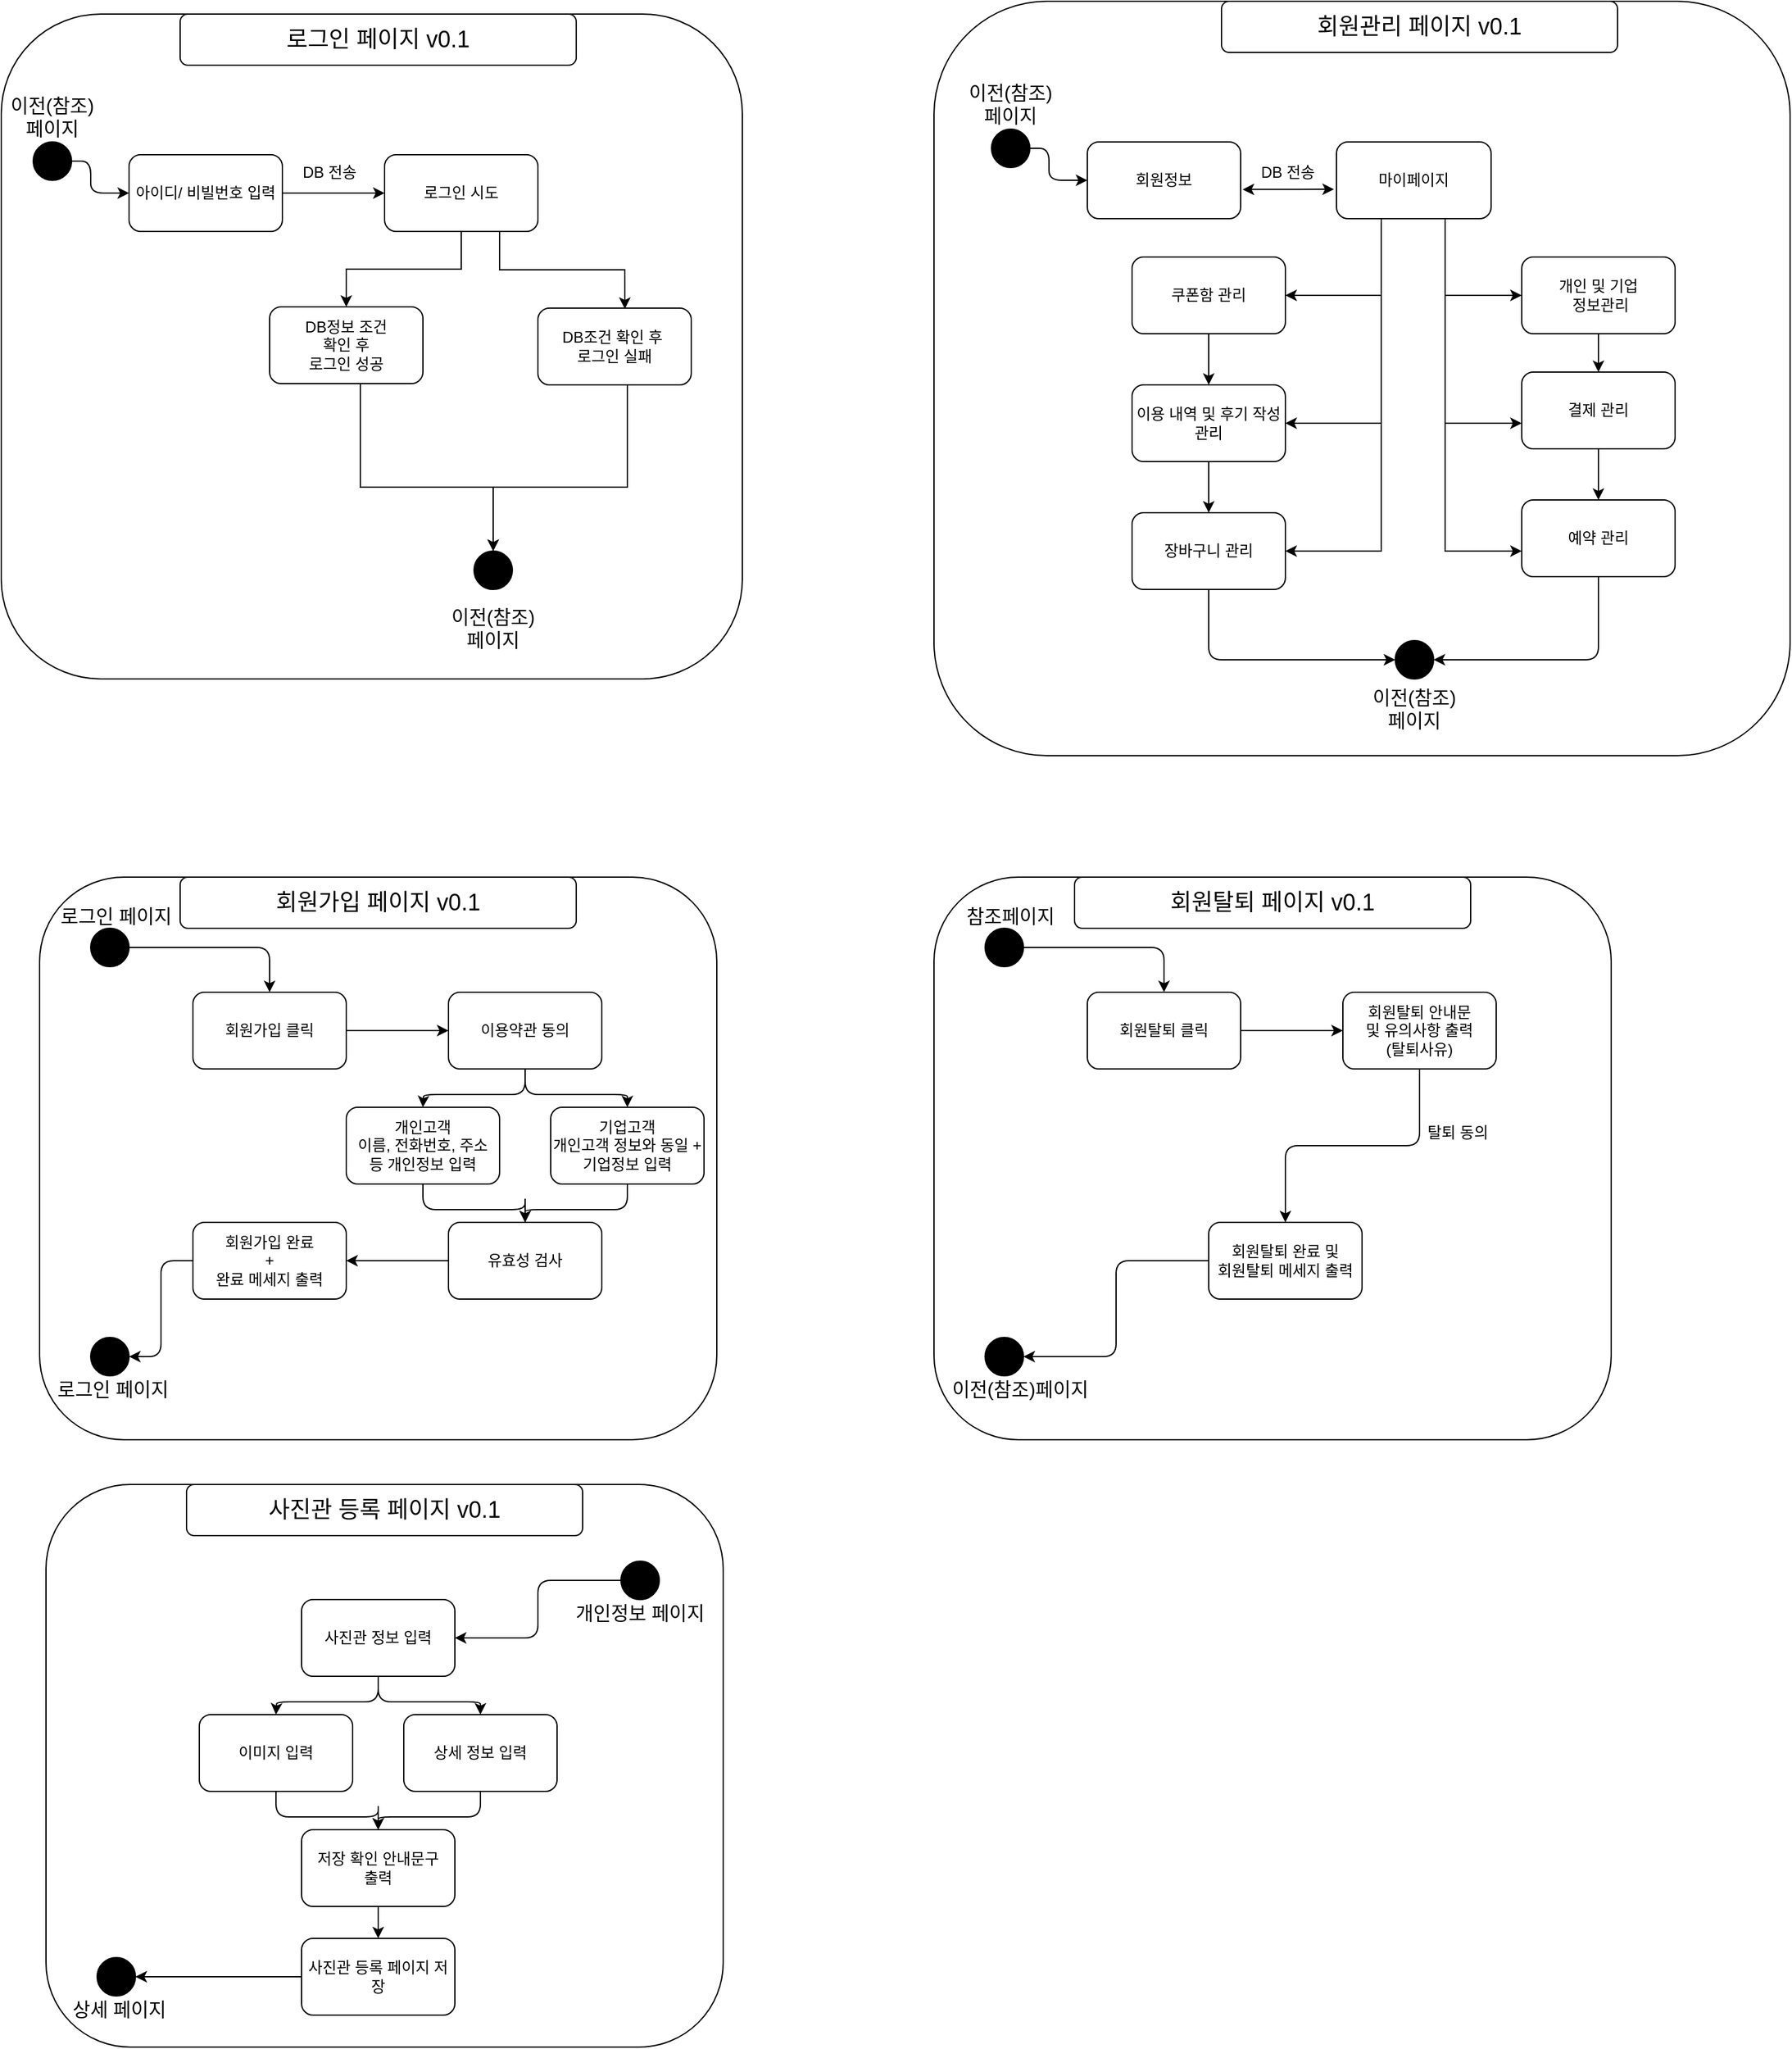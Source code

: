 <mxfile version="14.6.13" type="device"><diagram id="prtHgNgQTEPvFCAcTncT" name="Page-1"><mxGraphModel dx="2234" dy="2109" grid="1" gridSize="10" guides="1" tooltips="1" connect="1" arrows="1" fold="1" page="1" pageScale="1" pageWidth="827" pageHeight="1169" math="0" shadow="0"><root><mxCell id="0"/><mxCell id="1" parent="0"/><mxCell id="Vm51hOt__rkrwcAjc-j6-22" value="" style="whiteSpace=wrap;html=1;rounded=1;" parent="1" vertex="1"><mxGeometry x="165" y="705" width="530" height="440" as="geometry"/></mxCell><mxCell id="Vm51hOt__rkrwcAjc-j6-23" value="" style="edgeStyle=orthogonalEdgeStyle;orthogonalLoop=1;jettySize=auto;html=1;" parent="1" source="Vm51hOt__rkrwcAjc-j6-24" target="Vm51hOt__rkrwcAjc-j6-27" edge="1"><mxGeometry relative="1" as="geometry"/></mxCell><mxCell id="Vm51hOt__rkrwcAjc-j6-24" value="" style="ellipse;whiteSpace=wrap;html=1;aspect=fixed;rounded=1;fillColor=#000000;" parent="1" vertex="1"><mxGeometry x="205" y="745" width="30" height="30" as="geometry"/></mxCell><mxCell id="Vm51hOt__rkrwcAjc-j6-25" value="&lt;span style=&quot;font-size: 15px&quot;&gt;로그인 페이지&lt;/span&gt;" style="text;html=1;strokeColor=none;fillColor=none;align=center;verticalAlign=middle;whiteSpace=wrap;rounded=1;" parent="1" vertex="1"><mxGeometry x="155" y="725" width="140" height="20" as="geometry"/></mxCell><mxCell id="Vm51hOt__rkrwcAjc-j6-26" value="" style="edgeStyle=orthogonalEdgeStyle;orthogonalLoop=1;jettySize=auto;html=1;" parent="1" source="Vm51hOt__rkrwcAjc-j6-27" target="Vm51hOt__rkrwcAjc-j6-29" edge="1"><mxGeometry relative="1" as="geometry"/></mxCell><mxCell id="Vm51hOt__rkrwcAjc-j6-27" value="회원가입 클릭" style="whiteSpace=wrap;html=1;rounded=1;" parent="1" vertex="1"><mxGeometry x="285" y="795" width="120" height="60" as="geometry"/></mxCell><mxCell id="Vm51hOt__rkrwcAjc-j6-42" value="" style="edgeStyle=orthogonalEdgeStyle;orthogonalLoop=1;jettySize=auto;html=1;exitX=0.5;exitY=1;exitDx=0;exitDy=0;" parent="1" source="Vm51hOt__rkrwcAjc-j6-29" edge="1"><mxGeometry relative="1" as="geometry"><mxPoint x="465" y="885" as="targetPoint"/><Array as="points"/></mxGeometry></mxCell><mxCell id="Vm51hOt__rkrwcAjc-j6-29" value="이용약관 동의" style="whiteSpace=wrap;html=1;rounded=1;" parent="1" vertex="1"><mxGeometry x="485" y="795" width="120" height="60" as="geometry"/></mxCell><mxCell id="Vm51hOt__rkrwcAjc-j6-38" value="" style="ellipse;whiteSpace=wrap;html=1;aspect=fixed;rounded=1;fillColor=#000000;" parent="1" vertex="1"><mxGeometry x="205" y="1065" width="30" height="30" as="geometry"/></mxCell><mxCell id="Vm51hOt__rkrwcAjc-j6-39" value="&lt;span style=&quot;font-size: 15px&quot;&gt;로그인 페이지&lt;/span&gt;" style="text;html=1;strokeColor=none;fillColor=none;align=center;verticalAlign=middle;whiteSpace=wrap;rounded=1;" parent="1" vertex="1"><mxGeometry x="170" y="1095" width="105" height="20" as="geometry"/></mxCell><mxCell id="Vm51hOt__rkrwcAjc-j6-40" value="&lt;font style=&quot;font-size: 18px&quot;&gt;회원가입 페이지 v0.1&lt;/font&gt;" style="whiteSpace=wrap;html=1;align=center;rounded=1;" parent="1" vertex="1"><mxGeometry x="275" y="705" width="310" height="40" as="geometry"/></mxCell><mxCell id="Vm51hOt__rkrwcAjc-j6-44" value="" style="edgeStyle=orthogonalEdgeStyle;orthogonalLoop=1;jettySize=auto;html=1;" parent="1" source="Vm51hOt__rkrwcAjc-j6-41" target="Vm51hOt__rkrwcAjc-j6-43" edge="1"><mxGeometry relative="1" as="geometry"/></mxCell><mxCell id="Vm51hOt__rkrwcAjc-j6-41" value="유효성 검사" style="whiteSpace=wrap;html=1;rounded=1;" parent="1" vertex="1"><mxGeometry x="485" y="975" width="120" height="60" as="geometry"/></mxCell><mxCell id="Vm51hOt__rkrwcAjc-j6-46" value="" style="edgeStyle=orthogonalEdgeStyle;orthogonalLoop=1;jettySize=auto;html=1;entryX=1;entryY=0.5;entryDx=0;entryDy=0;" parent="1" source="Vm51hOt__rkrwcAjc-j6-43" target="Vm51hOt__rkrwcAjc-j6-38" edge="1"><mxGeometry relative="1" as="geometry"><mxPoint x="345" y="1085.0" as="targetPoint"/></mxGeometry></mxCell><mxCell id="Vm51hOt__rkrwcAjc-j6-43" value="회원가입 완료&lt;br&gt;+&lt;br&gt;완료 메세지 출력" style="whiteSpace=wrap;html=1;rounded=1;" parent="1" vertex="1"><mxGeometry x="285" y="975" width="120" height="60" as="geometry"/></mxCell><mxCell id="-aUFWmRA8fnHB1Qcy1l5-1" value="개인고객&lt;br&gt;이름, 전화번호, 주소&lt;br&gt;등 개인정보 입력" style="whiteSpace=wrap;html=1;rounded=1;" parent="1" vertex="1"><mxGeometry x="405" y="885" width="120" height="60" as="geometry"/></mxCell><mxCell id="-aUFWmRA8fnHB1Qcy1l5-2" value="기업고객&lt;br&gt;개인고객 정보와 동일 +&lt;br&gt;기업정보 입력" style="whiteSpace=wrap;html=1;rounded=1;" parent="1" vertex="1"><mxGeometry x="565" y="885" width="120" height="60" as="geometry"/></mxCell><mxCell id="-aUFWmRA8fnHB1Qcy1l5-3" value="" style="edgeStyle=orthogonalEdgeStyle;orthogonalLoop=1;jettySize=auto;html=1;exitX=0.5;exitY=1;exitDx=0;exitDy=0;exitPerimeter=0;entryX=0.5;entryY=0;entryDx=0;entryDy=0;" parent="1" source="Vm51hOt__rkrwcAjc-j6-29" target="-aUFWmRA8fnHB1Qcy1l5-2" edge="1"><mxGeometry relative="1" as="geometry"><mxPoint x="555" y="865" as="sourcePoint"/><mxPoint x="475" y="895" as="targetPoint"/><Array as="points"/></mxGeometry></mxCell><mxCell id="-aUFWmRA8fnHB1Qcy1l5-4" value="" style="edgeStyle=orthogonalEdgeStyle;orthogonalLoop=1;jettySize=auto;html=1;exitX=0.5;exitY=1;exitDx=0;exitDy=0;" parent="1" source="-aUFWmRA8fnHB1Qcy1l5-1" edge="1"><mxGeometry relative="1" as="geometry"><mxPoint x="555" y="865" as="sourcePoint"/><mxPoint x="545" y="975" as="targetPoint"/><Array as="points"/></mxGeometry></mxCell><mxCell id="-aUFWmRA8fnHB1Qcy1l5-7" value="" style="edgeStyle=orthogonalEdgeStyle;orthogonalLoop=1;jettySize=auto;html=1;exitX=0.5;exitY=1;exitDx=0;exitDy=0;entryX=0.5;entryY=0;entryDx=0;entryDy=0;" parent="1" source="-aUFWmRA8fnHB1Qcy1l5-2" target="Vm51hOt__rkrwcAjc-j6-41" edge="1"><mxGeometry relative="1" as="geometry"><mxPoint x="475" y="955" as="sourcePoint"/><mxPoint x="555" y="985" as="targetPoint"/><Array as="points"/></mxGeometry></mxCell><mxCell id="Wr7hwk44ILGQTWuSZrYV-18" value="" style="whiteSpace=wrap;html=1;rounded=1;" parent="1" vertex="1"><mxGeometry x="135" y="30" width="580" height="520" as="geometry"/></mxCell><mxCell id="Wr7hwk44ILGQTWuSZrYV-19" value="" style="edgeStyle=orthogonalEdgeStyle;orthogonalLoop=1;jettySize=auto;html=1;" parent="1" source="Wr7hwk44ILGQTWuSZrYV-20" target="Wr7hwk44ILGQTWuSZrYV-23" edge="1"><mxGeometry relative="1" as="geometry"><Array as="points"><mxPoint x="205" y="145"/><mxPoint x="205" y="170"/></Array></mxGeometry></mxCell><mxCell id="Wr7hwk44ILGQTWuSZrYV-20" value="" style="ellipse;whiteSpace=wrap;html=1;aspect=fixed;rounded=1;fillColor=#000000;" parent="1" vertex="1"><mxGeometry x="160" y="130" width="30" height="30" as="geometry"/></mxCell><mxCell id="Wr7hwk44ILGQTWuSZrYV-21" value="&lt;span style=&quot;font-size: 15px&quot;&gt;이전(참조)페이지&lt;/span&gt;" style="text;html=1;strokeColor=none;fillColor=none;align=center;verticalAlign=middle;whiteSpace=wrap;rounded=1;" parent="1" vertex="1"><mxGeometry x="135" y="100" width="80" height="20" as="geometry"/></mxCell><mxCell id="Wr7hwk44ILGQTWuSZrYV-22" value="" style="edgeStyle=orthogonalEdgeStyle;orthogonalLoop=1;jettySize=auto;html=1;" parent="1" source="Wr7hwk44ILGQTWuSZrYV-23" target="Wr7hwk44ILGQTWuSZrYV-25" edge="1"><mxGeometry relative="1" as="geometry"/></mxCell><mxCell id="Wr7hwk44ILGQTWuSZrYV-23" value="아이디/ 비빌번호 입력" style="whiteSpace=wrap;html=1;rounded=1;" parent="1" vertex="1"><mxGeometry x="235" y="140" width="120" height="60" as="geometry"/></mxCell><mxCell id="Wr7hwk44ILGQTWuSZrYV-24" value="" style="edgeStyle=orthogonalEdgeStyle;rounded=0;orthogonalLoop=1;jettySize=auto;html=1;" parent="1" source="Wr7hwk44ILGQTWuSZrYV-25" target="Wr7hwk44ILGQTWuSZrYV-26" edge="1"><mxGeometry relative="1" as="geometry"/></mxCell><mxCell id="Wr7hwk44ILGQTWuSZrYV-25" value="로그인 시도" style="whiteSpace=wrap;html=1;rounded=1;" parent="1" vertex="1"><mxGeometry x="435" y="140" width="120" height="60" as="geometry"/></mxCell><mxCell id="Wr7hwk44ILGQTWuSZrYV-26" value="DB정보 조건 &lt;br&gt;확인 후&lt;br&gt;로그인 성공" style="whiteSpace=wrap;html=1;rounded=1;" parent="1" vertex="1"><mxGeometry x="345" y="259" width="120" height="60" as="geometry"/></mxCell><mxCell id="Wr7hwk44ILGQTWuSZrYV-27" value="DB조건 확인 후&amp;nbsp;&lt;br&gt;로그인 실패" style="whiteSpace=wrap;html=1;rounded=1;" parent="1" vertex="1"><mxGeometry x="555" y="260" width="120" height="60" as="geometry"/></mxCell><mxCell id="Wr7hwk44ILGQTWuSZrYV-28" value="" style="ellipse;whiteSpace=wrap;html=1;aspect=fixed;rounded=1;fillColor=#000000;" parent="1" vertex="1"><mxGeometry x="505" y="450" width="30" height="30" as="geometry"/></mxCell><mxCell id="Wr7hwk44ILGQTWuSZrYV-29" value="&lt;span style=&quot;font-size: 15px&quot;&gt;이전(참조)페이지&lt;/span&gt;" style="text;html=1;strokeColor=none;fillColor=none;align=center;verticalAlign=middle;whiteSpace=wrap;rounded=1;" parent="1" vertex="1"><mxGeometry x="480" y="500" width="80" height="20" as="geometry"/></mxCell><mxCell id="Wr7hwk44ILGQTWuSZrYV-30" value="&lt;span style=&quot;font-size: 18px&quot;&gt;로그인 페이지 v0.1&lt;/span&gt;" style="whiteSpace=wrap;html=1;align=center;rounded=1;" parent="1" vertex="1"><mxGeometry x="275" y="30" width="310" height="40" as="geometry"/></mxCell><mxCell id="Wr7hwk44ILGQTWuSZrYV-31" value="" style="edgeStyle=orthogonalEdgeStyle;rounded=0;orthogonalLoop=1;jettySize=auto;html=1;exitX=0.75;exitY=1;exitDx=0;exitDy=0;entryX=0.567;entryY=0.01;entryDx=0;entryDy=0;entryPerimeter=0;" parent="1" source="Wr7hwk44ILGQTWuSZrYV-25" target="Wr7hwk44ILGQTWuSZrYV-27" edge="1"><mxGeometry relative="1" as="geometry"><mxPoint x="700" y="210" as="sourcePoint"/><mxPoint x="610" y="270" as="targetPoint"/></mxGeometry></mxCell><mxCell id="Wr7hwk44ILGQTWuSZrYV-32" value="" style="edgeStyle=orthogonalEdgeStyle;rounded=0;orthogonalLoop=1;jettySize=auto;html=1;" parent="1" source="Wr7hwk44ILGQTWuSZrYV-26" target="Wr7hwk44ILGQTWuSZrYV-28" edge="1"><mxGeometry relative="1" as="geometry"><mxPoint x="425" y="350" as="sourcePoint"/><mxPoint x="335" y="410" as="targetPoint"/><Array as="points"><mxPoint x="416" y="400"/><mxPoint x="520" y="400"/></Array></mxGeometry></mxCell><mxCell id="Wr7hwk44ILGQTWuSZrYV-33" value="" style="edgeStyle=orthogonalEdgeStyle;rounded=0;orthogonalLoop=1;jettySize=auto;html=1;entryX=0.5;entryY=0;entryDx=0;entryDy=0;" parent="1" target="Wr7hwk44ILGQTWuSZrYV-28" edge="1"><mxGeometry relative="1" as="geometry"><mxPoint x="625" y="320" as="sourcePoint"/><mxPoint x="729" y="450" as="targetPoint"/><Array as="points"><mxPoint x="625" y="400"/><mxPoint x="520" y="400"/></Array></mxGeometry></mxCell><mxCell id="Wr7hwk44ILGQTWuSZrYV-34" value="DB 전송" style="text;strokeColor=none;fillColor=none;align=left;verticalAlign=top;spacingLeft=4;spacingRight=4;overflow=hidden;rotatable=0;points=[[0,0.5],[1,0.5]];portConstraint=eastwest;" parent="1" vertex="1"><mxGeometry x="365" y="140" width="60" height="26" as="geometry"/></mxCell><mxCell id="CmoXtSVAXcztvMjFdNhk-1" value="" style="whiteSpace=wrap;html=1;rounded=1;" parent="1" vertex="1"><mxGeometry x="865" y="705" width="530" height="440" as="geometry"/></mxCell><mxCell id="CmoXtSVAXcztvMjFdNhk-2" value="" style="edgeStyle=orthogonalEdgeStyle;orthogonalLoop=1;jettySize=auto;html=1;" parent="1" source="CmoXtSVAXcztvMjFdNhk-3" target="CmoXtSVAXcztvMjFdNhk-6" edge="1"><mxGeometry relative="1" as="geometry"/></mxCell><mxCell id="CmoXtSVAXcztvMjFdNhk-3" value="" style="ellipse;whiteSpace=wrap;html=1;aspect=fixed;rounded=1;fillColor=#000000;" parent="1" vertex="1"><mxGeometry x="905" y="745" width="30" height="30" as="geometry"/></mxCell><mxCell id="CmoXtSVAXcztvMjFdNhk-4" value="&lt;span style=&quot;font-size: 15px&quot;&gt;참조페이지&lt;/span&gt;" style="text;html=1;strokeColor=none;fillColor=none;align=center;verticalAlign=middle;whiteSpace=wrap;rounded=1;" parent="1" vertex="1"><mxGeometry x="855" y="725" width="140" height="20" as="geometry"/></mxCell><mxCell id="CmoXtSVAXcztvMjFdNhk-5" value="" style="edgeStyle=orthogonalEdgeStyle;orthogonalLoop=1;jettySize=auto;html=1;" parent="1" source="CmoXtSVAXcztvMjFdNhk-6" target="CmoXtSVAXcztvMjFdNhk-8" edge="1"><mxGeometry relative="1" as="geometry"/></mxCell><mxCell id="CmoXtSVAXcztvMjFdNhk-6" value="회원탈퇴 클릭" style="whiteSpace=wrap;html=1;rounded=1;" parent="1" vertex="1"><mxGeometry x="985" y="795" width="120" height="60" as="geometry"/></mxCell><mxCell id="CmoXtSVAXcztvMjFdNhk-8" value="회원탈퇴 안내문&lt;br&gt;및 유의사항 출력&lt;br&gt;(탈퇴사유)" style="whiteSpace=wrap;html=1;rounded=1;" parent="1" vertex="1"><mxGeometry x="1185" y="795" width="120" height="60" as="geometry"/></mxCell><mxCell id="CmoXtSVAXcztvMjFdNhk-9" value="" style="ellipse;whiteSpace=wrap;html=1;aspect=fixed;rounded=1;fillColor=#000000;" parent="1" vertex="1"><mxGeometry x="905" y="1065" width="30" height="30" as="geometry"/></mxCell><mxCell id="CmoXtSVAXcztvMjFdNhk-10" value="&lt;span style=&quot;font-size: 15px&quot;&gt;이전(참조)페이지&lt;/span&gt;" style="text;html=1;strokeColor=none;fillColor=none;align=center;verticalAlign=middle;whiteSpace=wrap;rounded=1;" parent="1" vertex="1"><mxGeometry x="870" y="1095" width="125" height="20" as="geometry"/></mxCell><mxCell id="CmoXtSVAXcztvMjFdNhk-11" value="&lt;font style=&quot;font-size: 18px&quot;&gt;회원탈퇴 페이지 v0.1&lt;/font&gt;" style="whiteSpace=wrap;html=1;align=center;rounded=1;" parent="1" vertex="1"><mxGeometry x="975" y="705" width="310" height="40" as="geometry"/></mxCell><mxCell id="CmoXtSVAXcztvMjFdNhk-13" value="회원탈퇴 완료 및&lt;br&gt;회원탈퇴 메세지 출력" style="whiteSpace=wrap;html=1;rounded=1;" parent="1" vertex="1"><mxGeometry x="1080" y="975" width="120" height="60" as="geometry"/></mxCell><mxCell id="CmoXtSVAXcztvMjFdNhk-14" value="" style="edgeStyle=orthogonalEdgeStyle;orthogonalLoop=1;jettySize=auto;html=1;entryX=1;entryY=0.5;entryDx=0;entryDy=0;exitX=0;exitY=0.5;exitDx=0;exitDy=0;" parent="1" source="CmoXtSVAXcztvMjFdNhk-13" target="CmoXtSVAXcztvMjFdNhk-9" edge="1"><mxGeometry relative="1" as="geometry"><mxPoint x="1045" y="1085.0" as="targetPoint"/><mxPoint x="995" y="1005" as="sourcePoint"/></mxGeometry></mxCell><mxCell id="CmoXtSVAXcztvMjFdNhk-19" value="" style="edgeStyle=orthogonalEdgeStyle;orthogonalLoop=1;jettySize=auto;html=1;exitX=0.5;exitY=1;exitDx=0;exitDy=0;entryX=0.5;entryY=0;entryDx=0;entryDy=0;" parent="1" source="CmoXtSVAXcztvMjFdNhk-8" target="CmoXtSVAXcztvMjFdNhk-13" edge="1"><mxGeometry relative="1" as="geometry"><mxPoint x="1165" y="945" as="sourcePoint"/><mxPoint x="1245" y="975" as="targetPoint"/><Array as="points"><mxPoint x="1245" y="915"/><mxPoint x="1140" y="915"/></Array></mxGeometry></mxCell><mxCell id="CmoXtSVAXcztvMjFdNhk-21" value="탈퇴 동의" style="text;html=1;strokeColor=none;fillColor=none;align=center;verticalAlign=middle;whiteSpace=wrap;rounded=0;" parent="1" vertex="1"><mxGeometry x="1245" y="895" width="60" height="20" as="geometry"/></mxCell><mxCell id="CmoXtSVAXcztvMjFdNhk-22" value="" style="whiteSpace=wrap;html=1;rounded=1;" parent="1" vertex="1"><mxGeometry x="865" y="20" width="670" height="590" as="geometry"/></mxCell><mxCell id="CmoXtSVAXcztvMjFdNhk-23" value="" style="edgeStyle=orthogonalEdgeStyle;orthogonalLoop=1;jettySize=auto;html=1;" parent="1" source="CmoXtSVAXcztvMjFdNhk-24" target="CmoXtSVAXcztvMjFdNhk-26" edge="1"><mxGeometry relative="1" as="geometry"><Array as="points"><mxPoint x="955" y="135"/><mxPoint x="955" y="160"/></Array></mxGeometry></mxCell><mxCell id="CmoXtSVAXcztvMjFdNhk-24" value="" style="ellipse;whiteSpace=wrap;html=1;aspect=fixed;rounded=1;fillColor=#000000;" parent="1" vertex="1"><mxGeometry x="910" y="120" width="30" height="30" as="geometry"/></mxCell><mxCell id="CmoXtSVAXcztvMjFdNhk-25" value="&lt;span style=&quot;font-size: 15px&quot;&gt;이전(참조)페이지&lt;/span&gt;" style="text;html=1;strokeColor=none;fillColor=none;align=center;verticalAlign=middle;whiteSpace=wrap;rounded=1;" parent="1" vertex="1"><mxGeometry x="885" y="90" width="80" height="20" as="geometry"/></mxCell><mxCell id="CmoXtSVAXcztvMjFdNhk-26" value="회원정보" style="whiteSpace=wrap;html=1;rounded=1;" parent="1" vertex="1"><mxGeometry x="985" y="130" width="120" height="60" as="geometry"/></mxCell><mxCell id="CmoXtSVAXcztvMjFdNhk-27" value="" style="edgeStyle=orthogonalEdgeStyle;rounded=0;orthogonalLoop=1;jettySize=auto;html=1;" parent="1" source="CmoXtSVAXcztvMjFdNhk-28" target="CmoXtSVAXcztvMjFdNhk-29" edge="1"><mxGeometry relative="1" as="geometry"><Array as="points"><mxPoint x="1215" y="250"/></Array></mxGeometry></mxCell><mxCell id="CmoXtSVAXcztvMjFdNhk-28" value="마이페이지" style="whiteSpace=wrap;html=1;rounded=1;" parent="1" vertex="1"><mxGeometry x="1180" y="130" width="121" height="60" as="geometry"/></mxCell><mxCell id="CmoXtSVAXcztvMjFdNhk-29" value="쿠폰함 관리" style="whiteSpace=wrap;html=1;rounded=1;" parent="1" vertex="1"><mxGeometry x="1020" y="220" width="120" height="60" as="geometry"/></mxCell><mxCell id="CmoXtSVAXcztvMjFdNhk-30" value="이용 내역 및 후기 작성 관리" style="whiteSpace=wrap;html=1;rounded=1;" parent="1" vertex="1"><mxGeometry x="1020" y="320" width="120" height="60" as="geometry"/></mxCell><mxCell id="CmoXtSVAXcztvMjFdNhk-31" value="" style="ellipse;whiteSpace=wrap;html=1;aspect=fixed;rounded=1;fillColor=#000000;" parent="1" vertex="1"><mxGeometry x="1226" y="520" width="30" height="30" as="geometry"/></mxCell><mxCell id="CmoXtSVAXcztvMjFdNhk-32" value="&lt;span style=&quot;font-size: 15px&quot;&gt;이전(참조)페이지&lt;/span&gt;" style="text;html=1;strokeColor=none;fillColor=none;align=center;verticalAlign=middle;whiteSpace=wrap;rounded=1;" parent="1" vertex="1"><mxGeometry x="1201" y="560" width="80" height="25" as="geometry"/></mxCell><mxCell id="CmoXtSVAXcztvMjFdNhk-33" value="&lt;span style=&quot;font-size: 18px&quot;&gt;회원관리 페이지 v0.1&lt;/span&gt;" style="whiteSpace=wrap;html=1;align=center;rounded=1;" parent="1" vertex="1"><mxGeometry x="1090" y="20" width="310" height="40" as="geometry"/></mxCell><mxCell id="CmoXtSVAXcztvMjFdNhk-34" value="DB 전송" style="text;strokeColor=none;fillColor=none;align=left;verticalAlign=top;spacingLeft=4;spacingRight=4;overflow=hidden;rotatable=0;points=[[0,0.5],[1,0.5]];portConstraint=eastwest;" parent="1" vertex="1"><mxGeometry x="1115" y="140" width="60" height="26" as="geometry"/></mxCell><mxCell id="CmoXtSVAXcztvMjFdNhk-35" value="" style="edgeStyle=orthogonalEdgeStyle;rounded=0;orthogonalLoop=1;jettySize=auto;html=1;" parent="1" source="CmoXtSVAXcztvMjFdNhk-36" target="CmoXtSVAXcztvMjFdNhk-39" edge="1"><mxGeometry relative="1" as="geometry"/></mxCell><mxCell id="CmoXtSVAXcztvMjFdNhk-36" value="개인 및 기업&lt;br&gt;&amp;nbsp;정보관리" style="whiteSpace=wrap;html=1;rounded=1;" parent="1" vertex="1"><mxGeometry x="1325" y="220" width="120" height="60" as="geometry"/></mxCell><mxCell id="CmoXtSVAXcztvMjFdNhk-37" value="" style="edgeStyle=orthogonalEdgeStyle;rounded=0;orthogonalLoop=1;jettySize=auto;html=1;entryX=0;entryY=0.5;entryDx=0;entryDy=0;" parent="1" target="CmoXtSVAXcztvMjFdNhk-36" edge="1"><mxGeometry relative="1" as="geometry"><mxPoint x="1265" y="190" as="sourcePoint"/><mxPoint x="1145" y="250" as="targetPoint"/><Array as="points"><mxPoint x="1265" y="250"/></Array></mxGeometry></mxCell><mxCell id="CmoXtSVAXcztvMjFdNhk-38" value="" style="edgeStyle=orthogonalEdgeStyle;rounded=0;orthogonalLoop=1;jettySize=auto;html=1;" parent="1" source="CmoXtSVAXcztvMjFdNhk-39" target="CmoXtSVAXcztvMjFdNhk-40" edge="1"><mxGeometry relative="1" as="geometry"/></mxCell><mxCell id="CmoXtSVAXcztvMjFdNhk-39" value="결제 관리" style="whiteSpace=wrap;html=1;rounded=1;" parent="1" vertex="1"><mxGeometry x="1325" y="310" width="120" height="60" as="geometry"/></mxCell><mxCell id="CmoXtSVAXcztvMjFdNhk-40" value="예약 관리" style="whiteSpace=wrap;html=1;rounded=1;" parent="1" vertex="1"><mxGeometry x="1325" y="410" width="120" height="60" as="geometry"/></mxCell><mxCell id="CmoXtSVAXcztvMjFdNhk-41" value="" style="edgeStyle=orthogonalEdgeStyle;rounded=0;orthogonalLoop=1;jettySize=auto;html=1;entryX=0;entryY=0.5;entryDx=0;entryDy=0;" parent="1" edge="1"><mxGeometry relative="1" as="geometry"><mxPoint x="1265" y="200" as="sourcePoint"/><mxPoint x="1325" y="350" as="targetPoint"/><Array as="points"><mxPoint x="1265" y="350"/></Array></mxGeometry></mxCell><mxCell id="CmoXtSVAXcztvMjFdNhk-42" value="" style="edgeStyle=orthogonalEdgeStyle;rounded=0;orthogonalLoop=1;jettySize=auto;html=1;entryX=0;entryY=0.5;entryDx=0;entryDy=0;" parent="1" edge="1"><mxGeometry relative="1" as="geometry"><mxPoint x="1265" y="200" as="sourcePoint"/><mxPoint x="1325" y="450" as="targetPoint"/><Array as="points"><mxPoint x="1265" y="450"/></Array></mxGeometry></mxCell><mxCell id="CmoXtSVAXcztvMjFdNhk-43" value="" style="edgeStyle=orthogonalEdgeStyle;rounded=0;orthogonalLoop=1;jettySize=auto;html=1;entryX=1;entryY=0.5;entryDx=0;entryDy=0;" parent="1" source="CmoXtSVAXcztvMjFdNhk-28" target="CmoXtSVAXcztvMjFdNhk-48" edge="1"><mxGeometry relative="1" as="geometry"><mxPoint x="1225" y="200" as="sourcePoint"/><mxPoint x="1105" y="360" as="targetPoint"/><Array as="points"><mxPoint x="1215" y="450"/></Array></mxGeometry></mxCell><mxCell id="CmoXtSVAXcztvMjFdNhk-44" value="" style="endArrow=classic;html=1;exitX=0.5;exitY=1;exitDx=0;exitDy=0;" parent="1" source="CmoXtSVAXcztvMjFdNhk-29" target="CmoXtSVAXcztvMjFdNhk-30" edge="1"><mxGeometry width="50" height="50" relative="1" as="geometry"><mxPoint x="1455" y="370" as="sourcePoint"/><mxPoint x="1505" y="320" as="targetPoint"/></mxGeometry></mxCell><mxCell id="CmoXtSVAXcztvMjFdNhk-45" value="" style="endArrow=classic;startArrow=classic;html=1;exitX=1.013;exitY=0.62;exitDx=0;exitDy=0;exitPerimeter=0;" parent="1" source="CmoXtSVAXcztvMjFdNhk-26" edge="1"><mxGeometry width="50" height="50" relative="1" as="geometry"><mxPoint x="1455" y="370" as="sourcePoint"/><mxPoint x="1178" y="167" as="targetPoint"/></mxGeometry></mxCell><mxCell id="CmoXtSVAXcztvMjFdNhk-48" value="장바구니 관리" style="whiteSpace=wrap;html=1;rounded=1;" parent="1" vertex="1"><mxGeometry x="1020" y="420" width="120" height="60" as="geometry"/></mxCell><mxCell id="CmoXtSVAXcztvMjFdNhk-49" value="" style="endArrow=classic;html=1;exitX=0.5;exitY=1;exitDx=0;exitDy=0;entryX=0.5;entryY=0;entryDx=0;entryDy=0;" parent="1" source="CmoXtSVAXcztvMjFdNhk-30" target="CmoXtSVAXcztvMjFdNhk-48" edge="1"><mxGeometry width="50" height="50" relative="1" as="geometry"><mxPoint x="1055" y="290" as="sourcePoint"/><mxPoint x="1055" y="330" as="targetPoint"/><Array as="points"/></mxGeometry></mxCell><mxCell id="CmoXtSVAXcztvMjFdNhk-51" value="" style="endArrow=classic;html=1;entryX=1;entryY=0.5;entryDx=0;entryDy=0;" parent="1" target="CmoXtSVAXcztvMjFdNhk-30" edge="1"><mxGeometry width="50" height="50" relative="1" as="geometry"><mxPoint x="1215" y="350" as="sourcePoint"/><mxPoint x="955" y="370" as="targetPoint"/></mxGeometry></mxCell><mxCell id="Dax4cmudqfUNx0aumxKn-1" value="" style="endArrow=classic;html=1;exitX=0.5;exitY=1;exitDx=0;exitDy=0;entryX=0;entryY=0.5;entryDx=0;entryDy=0;" edge="1" parent="1" source="CmoXtSVAXcztvMjFdNhk-48" target="CmoXtSVAXcztvMjFdNhk-31"><mxGeometry width="50" height="50" relative="1" as="geometry"><mxPoint x="1180" y="350" as="sourcePoint"/><mxPoint x="1230" y="300" as="targetPoint"/><Array as="points"><mxPoint x="1080" y="535"/></Array></mxGeometry></mxCell><mxCell id="Dax4cmudqfUNx0aumxKn-2" value="" style="endArrow=classic;html=1;exitX=0.5;exitY=1;exitDx=0;exitDy=0;entryX=1;entryY=0.5;entryDx=0;entryDy=0;" edge="1" parent="1" source="CmoXtSVAXcztvMjFdNhk-40" target="CmoXtSVAXcztvMjFdNhk-31"><mxGeometry width="50" height="50" relative="1" as="geometry"><mxPoint x="1180" y="350" as="sourcePoint"/><mxPoint x="1230" y="300" as="targetPoint"/><Array as="points"><mxPoint x="1385" y="535"/></Array></mxGeometry></mxCell><mxCell id="Dax4cmudqfUNx0aumxKn-3" value="" style="whiteSpace=wrap;html=1;rounded=1;" vertex="1" parent="1"><mxGeometry x="170" y="1180" width="530" height="440" as="geometry"/></mxCell><mxCell id="Dax4cmudqfUNx0aumxKn-4" value="" style="edgeStyle=orthogonalEdgeStyle;orthogonalLoop=1;jettySize=auto;html=1;entryX=1;entryY=0.5;entryDx=0;entryDy=0;" edge="1" parent="1" source="Dax4cmudqfUNx0aumxKn-5" target="Dax4cmudqfUNx0aumxKn-10"><mxGeometry relative="1" as="geometry"><mxPoint x="350" y="1280" as="targetPoint"/></mxGeometry></mxCell><mxCell id="Dax4cmudqfUNx0aumxKn-5" value="" style="ellipse;whiteSpace=wrap;html=1;aspect=fixed;rounded=1;fillColor=#000000;" vertex="1" parent="1"><mxGeometry x="620" y="1240" width="30" height="30" as="geometry"/></mxCell><mxCell id="Dax4cmudqfUNx0aumxKn-6" value="&lt;span style=&quot;font-size: 15px&quot;&gt;개인정보 페이지&lt;/span&gt;" style="text;html=1;strokeColor=none;fillColor=none;align=center;verticalAlign=middle;whiteSpace=wrap;rounded=1;" vertex="1" parent="1"><mxGeometry x="565" y="1270" width="140" height="20" as="geometry"/></mxCell><mxCell id="Dax4cmudqfUNx0aumxKn-9" value="" style="edgeStyle=orthogonalEdgeStyle;orthogonalLoop=1;jettySize=auto;html=1;exitX=0.5;exitY=1;exitDx=0;exitDy=0;" edge="1" parent="1" source="Dax4cmudqfUNx0aumxKn-10"><mxGeometry relative="1" as="geometry"><mxPoint x="350" y="1360" as="targetPoint"/><Array as="points"/></mxGeometry></mxCell><mxCell id="Dax4cmudqfUNx0aumxKn-10" value="사진관 정보 입력" style="whiteSpace=wrap;html=1;rounded=1;" vertex="1" parent="1"><mxGeometry x="370" y="1270" width="120" height="60" as="geometry"/></mxCell><mxCell id="Dax4cmudqfUNx0aumxKn-11" value="" style="ellipse;whiteSpace=wrap;html=1;aspect=fixed;rounded=1;fillColor=#000000;" vertex="1" parent="1"><mxGeometry x="210" y="1550" width="30" height="30" as="geometry"/></mxCell><mxCell id="Dax4cmudqfUNx0aumxKn-12" value="&lt;span style=&quot;font-size: 15px&quot;&gt;상세 페이지&lt;/span&gt;" style="text;html=1;strokeColor=none;fillColor=none;align=center;verticalAlign=middle;whiteSpace=wrap;rounded=1;" vertex="1" parent="1"><mxGeometry x="175" y="1580" width="105" height="20" as="geometry"/></mxCell><mxCell id="Dax4cmudqfUNx0aumxKn-13" value="&lt;font style=&quot;font-size: 18px&quot;&gt;사진관 등록 페이지 v0.1&lt;/font&gt;" style="whiteSpace=wrap;html=1;align=center;rounded=1;" vertex="1" parent="1"><mxGeometry x="280" y="1180" width="310" height="40" as="geometry"/></mxCell><mxCell id="Dax4cmudqfUNx0aumxKn-14" value="" style="edgeStyle=orthogonalEdgeStyle;orthogonalLoop=1;jettySize=auto;html=1;entryX=0.5;entryY=0;entryDx=0;entryDy=0;" edge="1" parent="1" source="Dax4cmudqfUNx0aumxKn-15" target="Dax4cmudqfUNx0aumxKn-17"><mxGeometry relative="1" as="geometry"><mxPoint x="290" y="1480" as="targetPoint"/></mxGeometry></mxCell><mxCell id="Dax4cmudqfUNx0aumxKn-15" value="저장 확인 안내문구&lt;br&gt;출력" style="whiteSpace=wrap;html=1;rounded=1;" vertex="1" parent="1"><mxGeometry x="370" y="1450" width="120" height="60" as="geometry"/></mxCell><mxCell id="Dax4cmudqfUNx0aumxKn-16" value="" style="edgeStyle=orthogonalEdgeStyle;orthogonalLoop=1;jettySize=auto;html=1;entryX=1;entryY=0.5;entryDx=0;entryDy=0;" edge="1" parent="1" source="Dax4cmudqfUNx0aumxKn-17" target="Dax4cmudqfUNx0aumxKn-11"><mxGeometry relative="1" as="geometry"><mxPoint x="350" y="1570.0" as="targetPoint"/></mxGeometry></mxCell><mxCell id="Dax4cmudqfUNx0aumxKn-17" value="사진관 등록 페이지 저장" style="whiteSpace=wrap;html=1;rounded=1;" vertex="1" parent="1"><mxGeometry x="370" y="1535" width="120" height="60" as="geometry"/></mxCell><mxCell id="Dax4cmudqfUNx0aumxKn-18" value="이미지 입력" style="whiteSpace=wrap;html=1;rounded=1;" vertex="1" parent="1"><mxGeometry x="290" y="1360" width="120" height="60" as="geometry"/></mxCell><mxCell id="Dax4cmudqfUNx0aumxKn-19" value="상세 정보 입력" style="whiteSpace=wrap;html=1;rounded=1;" vertex="1" parent="1"><mxGeometry x="450" y="1360" width="120" height="60" as="geometry"/></mxCell><mxCell id="Dax4cmudqfUNx0aumxKn-20" value="" style="edgeStyle=orthogonalEdgeStyle;orthogonalLoop=1;jettySize=auto;html=1;exitX=0.5;exitY=1;exitDx=0;exitDy=0;exitPerimeter=0;entryX=0.5;entryY=0;entryDx=0;entryDy=0;" edge="1" parent="1" source="Dax4cmudqfUNx0aumxKn-10" target="Dax4cmudqfUNx0aumxKn-19"><mxGeometry relative="1" as="geometry"><mxPoint x="440" y="1340" as="sourcePoint"/><mxPoint x="360" y="1370" as="targetPoint"/><Array as="points"/></mxGeometry></mxCell><mxCell id="Dax4cmudqfUNx0aumxKn-21" value="" style="edgeStyle=orthogonalEdgeStyle;orthogonalLoop=1;jettySize=auto;html=1;exitX=0.5;exitY=1;exitDx=0;exitDy=0;" edge="1" parent="1" source="Dax4cmudqfUNx0aumxKn-18"><mxGeometry relative="1" as="geometry"><mxPoint x="440" y="1340" as="sourcePoint"/><mxPoint x="430" y="1450" as="targetPoint"/><Array as="points"/></mxGeometry></mxCell><mxCell id="Dax4cmudqfUNx0aumxKn-22" value="" style="edgeStyle=orthogonalEdgeStyle;orthogonalLoop=1;jettySize=auto;html=1;exitX=0.5;exitY=1;exitDx=0;exitDy=0;entryX=0.5;entryY=0;entryDx=0;entryDy=0;" edge="1" parent="1" source="Dax4cmudqfUNx0aumxKn-19" target="Dax4cmudqfUNx0aumxKn-15"><mxGeometry relative="1" as="geometry"><mxPoint x="360" y="1430" as="sourcePoint"/><mxPoint x="440" y="1460" as="targetPoint"/><Array as="points"/></mxGeometry></mxCell></root></mxGraphModel></diagram></mxfile>